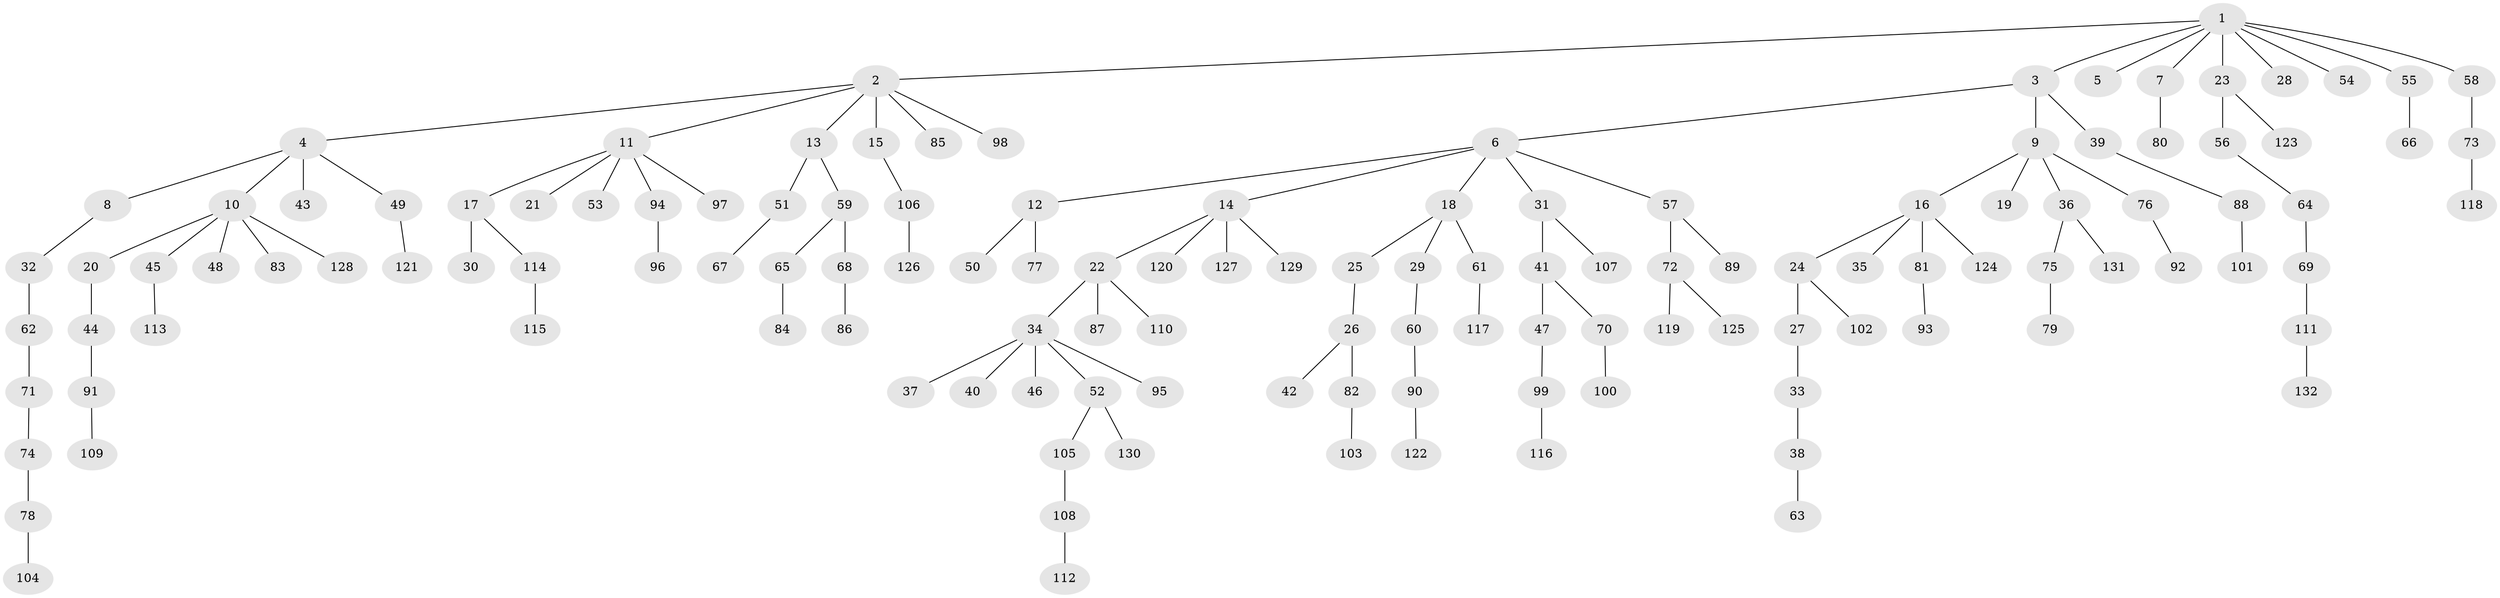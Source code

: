 // coarse degree distribution, {5: 0.05660377358490566, 3: 0.18867924528301888, 1: 0.39622641509433965, 2: 0.3584905660377358}
// Generated by graph-tools (version 1.1) at 2025/51/03/04/25 22:51:26]
// undirected, 132 vertices, 131 edges
graph export_dot {
  node [color=gray90,style=filled];
  1;
  2;
  3;
  4;
  5;
  6;
  7;
  8;
  9;
  10;
  11;
  12;
  13;
  14;
  15;
  16;
  17;
  18;
  19;
  20;
  21;
  22;
  23;
  24;
  25;
  26;
  27;
  28;
  29;
  30;
  31;
  32;
  33;
  34;
  35;
  36;
  37;
  38;
  39;
  40;
  41;
  42;
  43;
  44;
  45;
  46;
  47;
  48;
  49;
  50;
  51;
  52;
  53;
  54;
  55;
  56;
  57;
  58;
  59;
  60;
  61;
  62;
  63;
  64;
  65;
  66;
  67;
  68;
  69;
  70;
  71;
  72;
  73;
  74;
  75;
  76;
  77;
  78;
  79;
  80;
  81;
  82;
  83;
  84;
  85;
  86;
  87;
  88;
  89;
  90;
  91;
  92;
  93;
  94;
  95;
  96;
  97;
  98;
  99;
  100;
  101;
  102;
  103;
  104;
  105;
  106;
  107;
  108;
  109;
  110;
  111;
  112;
  113;
  114;
  115;
  116;
  117;
  118;
  119;
  120;
  121;
  122;
  123;
  124;
  125;
  126;
  127;
  128;
  129;
  130;
  131;
  132;
  1 -- 2;
  1 -- 3;
  1 -- 5;
  1 -- 7;
  1 -- 23;
  1 -- 28;
  1 -- 54;
  1 -- 55;
  1 -- 58;
  2 -- 4;
  2 -- 11;
  2 -- 13;
  2 -- 15;
  2 -- 85;
  2 -- 98;
  3 -- 6;
  3 -- 9;
  3 -- 39;
  4 -- 8;
  4 -- 10;
  4 -- 43;
  4 -- 49;
  6 -- 12;
  6 -- 14;
  6 -- 18;
  6 -- 31;
  6 -- 57;
  7 -- 80;
  8 -- 32;
  9 -- 16;
  9 -- 19;
  9 -- 36;
  9 -- 76;
  10 -- 20;
  10 -- 45;
  10 -- 48;
  10 -- 83;
  10 -- 128;
  11 -- 17;
  11 -- 21;
  11 -- 53;
  11 -- 94;
  11 -- 97;
  12 -- 50;
  12 -- 77;
  13 -- 51;
  13 -- 59;
  14 -- 22;
  14 -- 120;
  14 -- 127;
  14 -- 129;
  15 -- 106;
  16 -- 24;
  16 -- 35;
  16 -- 81;
  16 -- 124;
  17 -- 30;
  17 -- 114;
  18 -- 25;
  18 -- 29;
  18 -- 61;
  20 -- 44;
  22 -- 34;
  22 -- 87;
  22 -- 110;
  23 -- 56;
  23 -- 123;
  24 -- 27;
  24 -- 102;
  25 -- 26;
  26 -- 42;
  26 -- 82;
  27 -- 33;
  29 -- 60;
  31 -- 41;
  31 -- 107;
  32 -- 62;
  33 -- 38;
  34 -- 37;
  34 -- 40;
  34 -- 46;
  34 -- 52;
  34 -- 95;
  36 -- 75;
  36 -- 131;
  38 -- 63;
  39 -- 88;
  41 -- 47;
  41 -- 70;
  44 -- 91;
  45 -- 113;
  47 -- 99;
  49 -- 121;
  51 -- 67;
  52 -- 105;
  52 -- 130;
  55 -- 66;
  56 -- 64;
  57 -- 72;
  57 -- 89;
  58 -- 73;
  59 -- 65;
  59 -- 68;
  60 -- 90;
  61 -- 117;
  62 -- 71;
  64 -- 69;
  65 -- 84;
  68 -- 86;
  69 -- 111;
  70 -- 100;
  71 -- 74;
  72 -- 119;
  72 -- 125;
  73 -- 118;
  74 -- 78;
  75 -- 79;
  76 -- 92;
  78 -- 104;
  81 -- 93;
  82 -- 103;
  88 -- 101;
  90 -- 122;
  91 -- 109;
  94 -- 96;
  99 -- 116;
  105 -- 108;
  106 -- 126;
  108 -- 112;
  111 -- 132;
  114 -- 115;
}
